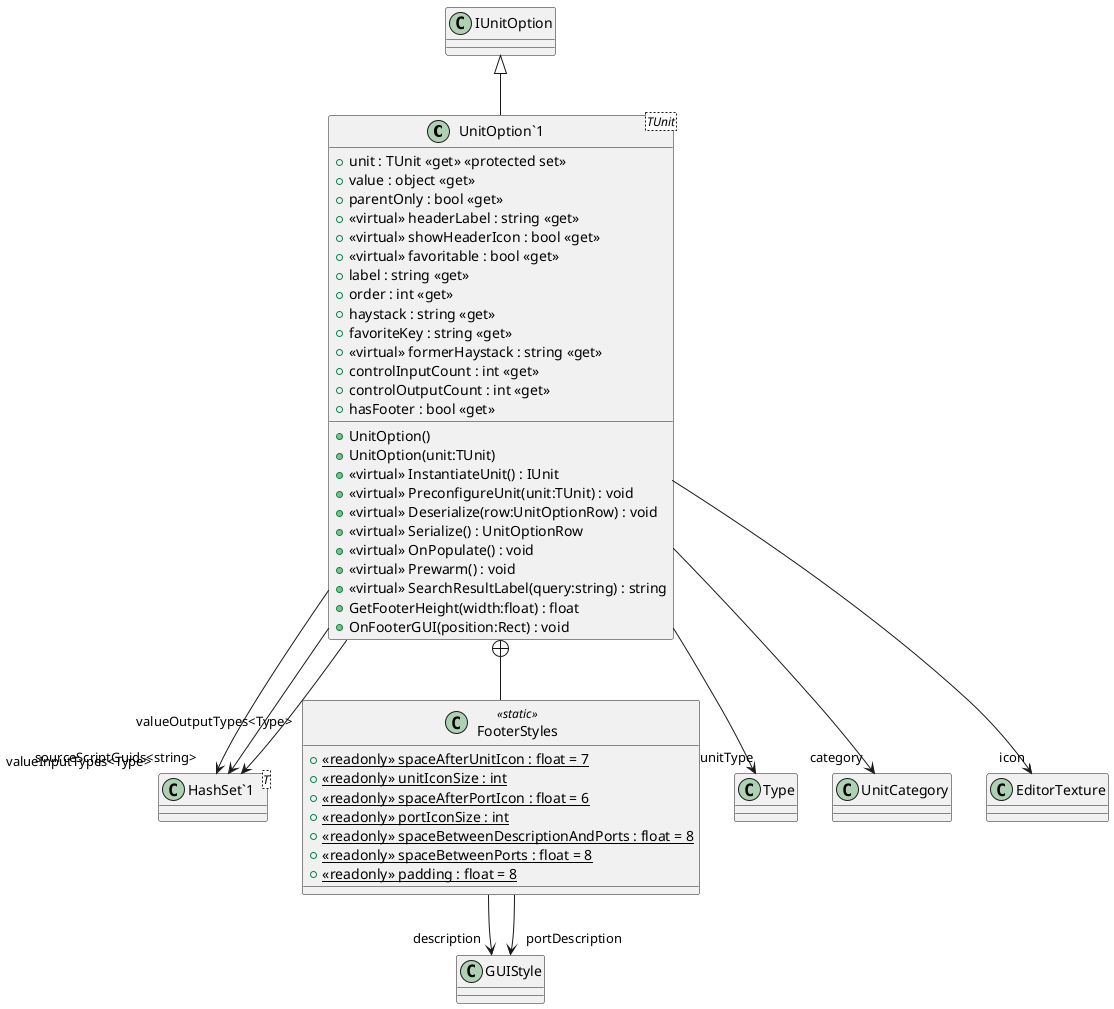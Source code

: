 @startuml
class "UnitOption`1"<TUnit> {
    + UnitOption()
    + UnitOption(unit:TUnit)
    + unit : TUnit <<get>> <<protected set>>
    + <<virtual>> InstantiateUnit() : IUnit
    + <<virtual>> PreconfigureUnit(unit:TUnit) : void
    + <<virtual>> Deserialize(row:UnitOptionRow) : void
    + <<virtual>> Serialize() : UnitOptionRow
    + <<virtual>> OnPopulate() : void
    + <<virtual>> Prewarm() : void
    + value : object <<get>>
    + parentOnly : bool <<get>>
    + <<virtual>> headerLabel : string <<get>>
    + <<virtual>> showHeaderIcon : bool <<get>>
    + <<virtual>> favoritable : bool <<get>>
    + label : string <<get>>
    + order : int <<get>>
    + haystack : string <<get>>
    + favoriteKey : string <<get>>
    + <<virtual>> formerHaystack : string <<get>>
    + controlInputCount : int <<get>>
    + controlOutputCount : int <<get>>
    + <<virtual>> SearchResultLabel(query:string) : string
    + hasFooter : bool <<get>>
    + GetFooterHeight(width:float) : float
    + OnFooterGUI(position:Rect) : void
}
class "HashSet`1"<T> {
}
class FooterStyles <<static>> {
    + {static} <<readonly>> spaceAfterUnitIcon : float = 7
    + {static} <<readonly>> unitIconSize : int
    + {static} <<readonly>> spaceAfterPortIcon : float = 6
    + {static} <<readonly>> portIconSize : int
    + {static} <<readonly>> spaceBetweenDescriptionAndPorts : float = 8
    + {static} <<readonly>> spaceBetweenPorts : float = 8
    + {static} <<readonly>> padding : float = 8
}
IUnitOption <|-- "UnitOption`1"
"UnitOption`1" --> "unitType" Type
"UnitOption`1" --> "sourceScriptGuids<string>" "HashSet`1"
"UnitOption`1" --> "category" UnitCategory
"UnitOption`1" --> "icon" EditorTexture
"UnitOption`1" --> "valueInputTypes<Type>" "HashSet`1"
"UnitOption`1" --> "valueOutputTypes<Type>" "HashSet`1"
"UnitOption`1" +-- FooterStyles
FooterStyles --> "description" GUIStyle
FooterStyles --> "portDescription" GUIStyle
@enduml
